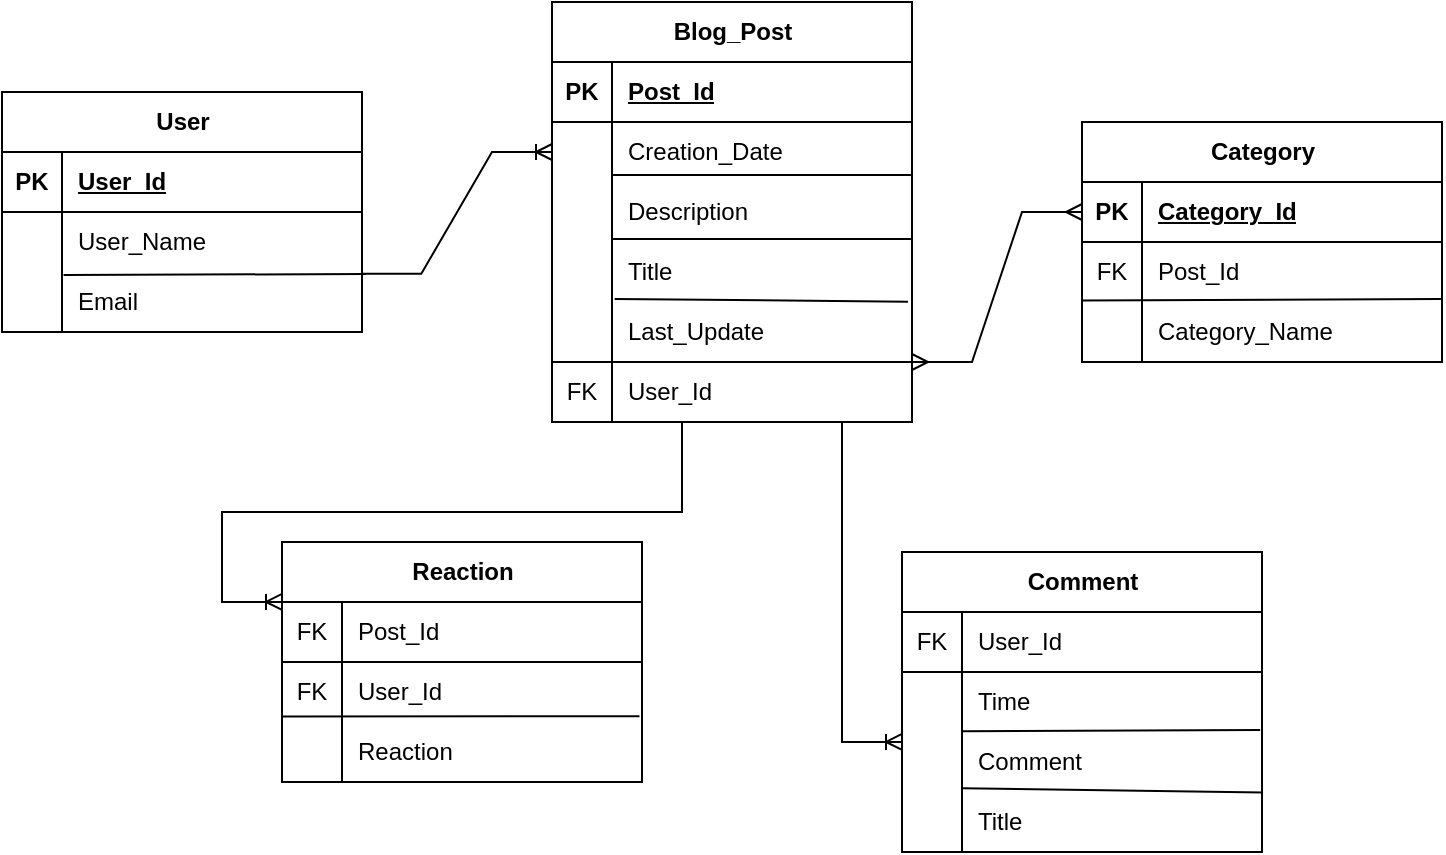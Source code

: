 <mxfile version="24.7.16">
  <diagram id="R2lEEEUBdFMjLlhIrx00" name="Page-1">
    <mxGraphModel dx="1105" dy="549" grid="1" gridSize="10" guides="1" tooltips="1" connect="1" arrows="1" fold="1" page="1" pageScale="1" pageWidth="850" pageHeight="1100" math="0" shadow="0" extFonts="Permanent Marker^https://fonts.googleapis.com/css?family=Permanent+Marker">
      <root>
        <mxCell id="0" />
        <mxCell id="1" parent="0" />
        <mxCell id="jAJZ3brL6uB7h9Tk6gSf-1" value="User" style="shape=table;startSize=30;container=1;collapsible=1;childLayout=tableLayout;fixedRows=1;rowLines=0;fontStyle=1;align=center;resizeLast=1;html=1;" vertex="1" parent="1">
          <mxGeometry x="60" y="125" width="180" height="120" as="geometry" />
        </mxCell>
        <mxCell id="jAJZ3brL6uB7h9Tk6gSf-2" value="" style="shape=tableRow;horizontal=0;startSize=0;swimlaneHead=0;swimlaneBody=0;fillColor=none;collapsible=0;dropTarget=0;points=[[0,0.5],[1,0.5]];portConstraint=eastwest;top=0;left=0;right=0;bottom=1;" vertex="1" parent="jAJZ3brL6uB7h9Tk6gSf-1">
          <mxGeometry y="30" width="180" height="30" as="geometry" />
        </mxCell>
        <mxCell id="jAJZ3brL6uB7h9Tk6gSf-3" value="PK" style="shape=partialRectangle;connectable=0;fillColor=none;top=0;left=0;bottom=0;right=0;fontStyle=1;overflow=hidden;whiteSpace=wrap;html=1;" vertex="1" parent="jAJZ3brL6uB7h9Tk6gSf-2">
          <mxGeometry width="30" height="30" as="geometry">
            <mxRectangle width="30" height="30" as="alternateBounds" />
          </mxGeometry>
        </mxCell>
        <mxCell id="jAJZ3brL6uB7h9Tk6gSf-4" value="User_Id" style="shape=partialRectangle;connectable=0;fillColor=none;top=0;left=0;bottom=0;right=0;align=left;spacingLeft=6;fontStyle=5;overflow=hidden;whiteSpace=wrap;html=1;" vertex="1" parent="jAJZ3brL6uB7h9Tk6gSf-2">
          <mxGeometry x="30" width="150" height="30" as="geometry">
            <mxRectangle width="150" height="30" as="alternateBounds" />
          </mxGeometry>
        </mxCell>
        <mxCell id="jAJZ3brL6uB7h9Tk6gSf-5" value="" style="shape=tableRow;horizontal=0;startSize=0;swimlaneHead=0;swimlaneBody=0;fillColor=none;collapsible=0;dropTarget=0;points=[[0,0.5],[1,0.5]];portConstraint=eastwest;top=0;left=0;right=0;bottom=0;" vertex="1" parent="jAJZ3brL6uB7h9Tk6gSf-1">
          <mxGeometry y="60" width="180" height="30" as="geometry" />
        </mxCell>
        <mxCell id="jAJZ3brL6uB7h9Tk6gSf-6" value="" style="shape=partialRectangle;connectable=0;fillColor=none;top=0;left=0;bottom=0;right=0;editable=1;overflow=hidden;whiteSpace=wrap;html=1;" vertex="1" parent="jAJZ3brL6uB7h9Tk6gSf-5">
          <mxGeometry width="30" height="30" as="geometry">
            <mxRectangle width="30" height="30" as="alternateBounds" />
          </mxGeometry>
        </mxCell>
        <mxCell id="jAJZ3brL6uB7h9Tk6gSf-7" value="User_Name" style="shape=partialRectangle;connectable=0;fillColor=none;top=0;left=0;bottom=0;right=0;align=left;spacingLeft=6;overflow=hidden;whiteSpace=wrap;html=1;" vertex="1" parent="jAJZ3brL6uB7h9Tk6gSf-5">
          <mxGeometry x="30" width="150" height="30" as="geometry">
            <mxRectangle width="150" height="30" as="alternateBounds" />
          </mxGeometry>
        </mxCell>
        <mxCell id="jAJZ3brL6uB7h9Tk6gSf-8" value="" style="shape=tableRow;horizontal=0;startSize=0;swimlaneHead=0;swimlaneBody=0;fillColor=none;collapsible=0;dropTarget=0;points=[[0,0.5],[1,0.5]];portConstraint=eastwest;top=0;left=0;right=0;bottom=0;" vertex="1" parent="jAJZ3brL6uB7h9Tk6gSf-1">
          <mxGeometry y="90" width="180" height="30" as="geometry" />
        </mxCell>
        <mxCell id="jAJZ3brL6uB7h9Tk6gSf-9" value="" style="shape=partialRectangle;connectable=0;fillColor=none;top=0;left=0;bottom=0;right=0;editable=1;overflow=hidden;whiteSpace=wrap;html=1;" vertex="1" parent="jAJZ3brL6uB7h9Tk6gSf-8">
          <mxGeometry width="30" height="30" as="geometry">
            <mxRectangle width="30" height="30" as="alternateBounds" />
          </mxGeometry>
        </mxCell>
        <mxCell id="jAJZ3brL6uB7h9Tk6gSf-10" value="Email" style="shape=partialRectangle;connectable=0;fillColor=none;top=0;left=0;bottom=0;right=0;align=left;spacingLeft=6;overflow=hidden;whiteSpace=wrap;html=1;" vertex="1" parent="jAJZ3brL6uB7h9Tk6gSf-8">
          <mxGeometry x="30" width="150" height="30" as="geometry">
            <mxRectangle width="150" height="30" as="alternateBounds" />
          </mxGeometry>
        </mxCell>
        <mxCell id="jAJZ3brL6uB7h9Tk6gSf-14" value="Blog_Post" style="shape=table;startSize=30;container=1;collapsible=1;childLayout=tableLayout;fixedRows=1;rowLines=0;fontStyle=1;align=center;resizeLast=1;html=1;" vertex="1" parent="1">
          <mxGeometry x="335" y="80" width="180" height="210" as="geometry" />
        </mxCell>
        <mxCell id="jAJZ3brL6uB7h9Tk6gSf-15" value="" style="shape=tableRow;horizontal=0;startSize=0;swimlaneHead=0;swimlaneBody=0;fillColor=none;collapsible=0;dropTarget=0;points=[[0,0.5],[1,0.5]];portConstraint=eastwest;top=0;left=0;right=0;bottom=1;" vertex="1" parent="jAJZ3brL6uB7h9Tk6gSf-14">
          <mxGeometry y="30" width="180" height="30" as="geometry" />
        </mxCell>
        <mxCell id="jAJZ3brL6uB7h9Tk6gSf-16" value="PK" style="shape=partialRectangle;connectable=0;fillColor=none;top=0;left=0;bottom=0;right=0;fontStyle=1;overflow=hidden;whiteSpace=wrap;html=1;" vertex="1" parent="jAJZ3brL6uB7h9Tk6gSf-15">
          <mxGeometry width="30" height="30" as="geometry">
            <mxRectangle width="30" height="30" as="alternateBounds" />
          </mxGeometry>
        </mxCell>
        <mxCell id="jAJZ3brL6uB7h9Tk6gSf-17" value="Post_Id" style="shape=partialRectangle;connectable=0;fillColor=none;top=0;left=0;bottom=0;right=0;align=left;spacingLeft=6;fontStyle=5;overflow=hidden;whiteSpace=wrap;html=1;" vertex="1" parent="jAJZ3brL6uB7h9Tk6gSf-15">
          <mxGeometry x="30" width="150" height="30" as="geometry">
            <mxRectangle width="150" height="30" as="alternateBounds" />
          </mxGeometry>
        </mxCell>
        <mxCell id="jAJZ3brL6uB7h9Tk6gSf-18" value="" style="shape=tableRow;horizontal=0;startSize=0;swimlaneHead=0;swimlaneBody=0;fillColor=none;collapsible=0;dropTarget=0;points=[[0,0.5],[1,0.5]];portConstraint=eastwest;top=0;left=0;right=0;bottom=0;" vertex="1" parent="jAJZ3brL6uB7h9Tk6gSf-14">
          <mxGeometry y="60" width="180" height="30" as="geometry" />
        </mxCell>
        <mxCell id="jAJZ3brL6uB7h9Tk6gSf-19" value="" style="shape=partialRectangle;connectable=0;fillColor=none;top=0;left=0;bottom=0;right=0;editable=1;overflow=hidden;whiteSpace=wrap;html=1;" vertex="1" parent="jAJZ3brL6uB7h9Tk6gSf-18">
          <mxGeometry width="30" height="30" as="geometry">
            <mxRectangle width="30" height="30" as="alternateBounds" />
          </mxGeometry>
        </mxCell>
        <mxCell id="jAJZ3brL6uB7h9Tk6gSf-20" value="Creation_Date" style="shape=partialRectangle;connectable=0;fillColor=none;top=0;left=0;bottom=0;right=0;align=left;spacingLeft=6;overflow=hidden;whiteSpace=wrap;html=1;" vertex="1" parent="jAJZ3brL6uB7h9Tk6gSf-18">
          <mxGeometry x="30" width="150" height="30" as="geometry">
            <mxRectangle width="150" height="30" as="alternateBounds" />
          </mxGeometry>
        </mxCell>
        <mxCell id="jAJZ3brL6uB7h9Tk6gSf-21" value="" style="shape=tableRow;horizontal=0;startSize=0;swimlaneHead=0;swimlaneBody=0;fillColor=none;collapsible=0;dropTarget=0;points=[[0,0.5],[1,0.5]];portConstraint=eastwest;top=0;left=0;right=0;bottom=0;" vertex="1" parent="jAJZ3brL6uB7h9Tk6gSf-14">
          <mxGeometry y="90" width="180" height="30" as="geometry" />
        </mxCell>
        <mxCell id="jAJZ3brL6uB7h9Tk6gSf-22" value="" style="shape=partialRectangle;connectable=0;fillColor=none;top=0;left=0;bottom=0;right=0;editable=1;overflow=hidden;whiteSpace=wrap;html=1;" vertex="1" parent="jAJZ3brL6uB7h9Tk6gSf-21">
          <mxGeometry width="30" height="30" as="geometry">
            <mxRectangle width="30" height="30" as="alternateBounds" />
          </mxGeometry>
        </mxCell>
        <mxCell id="jAJZ3brL6uB7h9Tk6gSf-23" value="Description" style="shape=partialRectangle;connectable=0;fillColor=none;top=0;left=0;bottom=0;right=0;align=left;spacingLeft=6;overflow=hidden;whiteSpace=wrap;html=1;" vertex="1" parent="jAJZ3brL6uB7h9Tk6gSf-21">
          <mxGeometry x="30" width="150" height="30" as="geometry">
            <mxRectangle width="150" height="30" as="alternateBounds" />
          </mxGeometry>
        </mxCell>
        <mxCell id="jAJZ3brL6uB7h9Tk6gSf-24" value="" style="shape=tableRow;horizontal=0;startSize=0;swimlaneHead=0;swimlaneBody=0;fillColor=none;collapsible=0;dropTarget=0;points=[[0,0.5],[1,0.5]];portConstraint=eastwest;top=0;left=0;right=0;bottom=0;" vertex="1" parent="jAJZ3brL6uB7h9Tk6gSf-14">
          <mxGeometry y="120" width="180" height="30" as="geometry" />
        </mxCell>
        <mxCell id="jAJZ3brL6uB7h9Tk6gSf-25" value="" style="shape=partialRectangle;connectable=0;fillColor=none;top=0;left=0;bottom=0;right=0;editable=1;overflow=hidden;whiteSpace=wrap;html=1;" vertex="1" parent="jAJZ3brL6uB7h9Tk6gSf-24">
          <mxGeometry width="30" height="30" as="geometry">
            <mxRectangle width="30" height="30" as="alternateBounds" />
          </mxGeometry>
        </mxCell>
        <mxCell id="jAJZ3brL6uB7h9Tk6gSf-26" value="Title" style="shape=partialRectangle;connectable=0;fillColor=none;top=0;left=0;bottom=0;right=0;align=left;spacingLeft=6;overflow=hidden;whiteSpace=wrap;html=1;" vertex="1" parent="jAJZ3brL6uB7h9Tk6gSf-24">
          <mxGeometry x="30" width="150" height="30" as="geometry">
            <mxRectangle width="150" height="30" as="alternateBounds" />
          </mxGeometry>
        </mxCell>
        <mxCell id="jAJZ3brL6uB7h9Tk6gSf-76" value="" style="endArrow=none;html=1;rounded=0;exitX=0.166;exitY=-0.116;exitDx=0;exitDy=0;exitPerimeter=0;entryX=0.997;entryY=0.884;entryDx=0;entryDy=0;entryPerimeter=0;" edge="1" parent="jAJZ3brL6uB7h9Tk6gSf-14" source="jAJZ3brL6uB7h9Tk6gSf-21" target="jAJZ3brL6uB7h9Tk6gSf-18">
          <mxGeometry width="50" height="50" relative="1" as="geometry">
            <mxPoint x="115" y="110" as="sourcePoint" />
            <mxPoint x="165" y="60" as="targetPoint" />
          </mxGeometry>
        </mxCell>
        <mxCell id="jAJZ3brL6uB7h9Tk6gSf-77" value="" style="endArrow=none;html=1;rounded=0;exitX=0.166;exitY=0.951;exitDx=0;exitDy=0;exitPerimeter=0;entryX=0.997;entryY=0.951;entryDx=0;entryDy=0;entryPerimeter=0;" edge="1" parent="jAJZ3brL6uB7h9Tk6gSf-14" source="jAJZ3brL6uB7h9Tk6gSf-21" target="jAJZ3brL6uB7h9Tk6gSf-21">
          <mxGeometry width="50" height="50" relative="1" as="geometry">
            <mxPoint x="115" y="110" as="sourcePoint" />
            <mxPoint x="165" y="60" as="targetPoint" />
          </mxGeometry>
        </mxCell>
        <mxCell id="jAJZ3brL6uB7h9Tk6gSf-78" value="" style="endArrow=none;html=1;rounded=0;exitX=0.174;exitY=0.948;exitDx=0;exitDy=0;exitPerimeter=0;entryX=0.989;entryY=0.994;entryDx=0;entryDy=0;entryPerimeter=0;" edge="1" parent="jAJZ3brL6uB7h9Tk6gSf-14" source="jAJZ3brL6uB7h9Tk6gSf-24" target="jAJZ3brL6uB7h9Tk6gSf-24">
          <mxGeometry width="50" height="50" relative="1" as="geometry">
            <mxPoint x="115" y="110" as="sourcePoint" />
            <mxPoint x="165" y="60" as="targetPoint" />
          </mxGeometry>
        </mxCell>
        <mxCell id="jAJZ3brL6uB7h9Tk6gSf-27" value="Comment" style="shape=table;startSize=30;container=1;collapsible=1;childLayout=tableLayout;fixedRows=1;rowLines=0;fontStyle=1;align=center;resizeLast=1;html=1;" vertex="1" parent="1">
          <mxGeometry x="510" y="355" width="180" height="150" as="geometry" />
        </mxCell>
        <mxCell id="jAJZ3brL6uB7h9Tk6gSf-28" value="" style="shape=tableRow;horizontal=0;startSize=0;swimlaneHead=0;swimlaneBody=0;fillColor=none;collapsible=0;dropTarget=0;points=[[0,0.5],[1,0.5]];portConstraint=eastwest;top=0;left=0;right=0;bottom=1;" vertex="1" parent="jAJZ3brL6uB7h9Tk6gSf-27">
          <mxGeometry y="30" width="180" height="30" as="geometry" />
        </mxCell>
        <mxCell id="jAJZ3brL6uB7h9Tk6gSf-29" value="FK" style="shape=partialRectangle;connectable=0;fillColor=none;top=0;left=0;bottom=0;right=0;fontStyle=0;overflow=hidden;whiteSpace=wrap;html=1;" vertex="1" parent="jAJZ3brL6uB7h9Tk6gSf-28">
          <mxGeometry width="30" height="30" as="geometry">
            <mxRectangle width="30" height="30" as="alternateBounds" />
          </mxGeometry>
        </mxCell>
        <mxCell id="jAJZ3brL6uB7h9Tk6gSf-30" value="User_Id" style="shape=partialRectangle;connectable=0;fillColor=none;top=0;left=0;bottom=0;right=0;align=left;spacingLeft=6;fontStyle=0;overflow=hidden;whiteSpace=wrap;html=1;" vertex="1" parent="jAJZ3brL6uB7h9Tk6gSf-28">
          <mxGeometry x="30" width="150" height="30" as="geometry">
            <mxRectangle width="150" height="30" as="alternateBounds" />
          </mxGeometry>
        </mxCell>
        <mxCell id="jAJZ3brL6uB7h9Tk6gSf-31" value="" style="shape=tableRow;horizontal=0;startSize=0;swimlaneHead=0;swimlaneBody=0;fillColor=none;collapsible=0;dropTarget=0;points=[[0,0.5],[1,0.5]];portConstraint=eastwest;top=0;left=0;right=0;bottom=0;" vertex="1" parent="jAJZ3brL6uB7h9Tk6gSf-27">
          <mxGeometry y="60" width="180" height="30" as="geometry" />
        </mxCell>
        <mxCell id="jAJZ3brL6uB7h9Tk6gSf-32" value="" style="shape=partialRectangle;connectable=0;fillColor=none;top=0;left=0;bottom=0;right=0;editable=1;overflow=hidden;whiteSpace=wrap;html=1;" vertex="1" parent="jAJZ3brL6uB7h9Tk6gSf-31">
          <mxGeometry width="30" height="30" as="geometry">
            <mxRectangle width="30" height="30" as="alternateBounds" />
          </mxGeometry>
        </mxCell>
        <mxCell id="jAJZ3brL6uB7h9Tk6gSf-33" value="Time" style="shape=partialRectangle;connectable=0;fillColor=none;top=0;left=0;bottom=0;right=0;align=left;spacingLeft=6;overflow=hidden;whiteSpace=wrap;html=1;" vertex="1" parent="jAJZ3brL6uB7h9Tk6gSf-31">
          <mxGeometry x="30" width="150" height="30" as="geometry">
            <mxRectangle width="150" height="30" as="alternateBounds" />
          </mxGeometry>
        </mxCell>
        <mxCell id="jAJZ3brL6uB7h9Tk6gSf-34" value="" style="shape=tableRow;horizontal=0;startSize=0;swimlaneHead=0;swimlaneBody=0;fillColor=none;collapsible=0;dropTarget=0;points=[[0,0.5],[1,0.5]];portConstraint=eastwest;top=0;left=0;right=0;bottom=0;" vertex="1" parent="jAJZ3brL6uB7h9Tk6gSf-27">
          <mxGeometry y="90" width="180" height="30" as="geometry" />
        </mxCell>
        <mxCell id="jAJZ3brL6uB7h9Tk6gSf-35" value="" style="shape=partialRectangle;connectable=0;fillColor=none;top=0;left=0;bottom=0;right=0;editable=1;overflow=hidden;whiteSpace=wrap;html=1;" vertex="1" parent="jAJZ3brL6uB7h9Tk6gSf-34">
          <mxGeometry width="30" height="30" as="geometry">
            <mxRectangle width="30" height="30" as="alternateBounds" />
          </mxGeometry>
        </mxCell>
        <mxCell id="jAJZ3brL6uB7h9Tk6gSf-36" value="Comment" style="shape=partialRectangle;connectable=0;fillColor=none;top=0;left=0;bottom=0;right=0;align=left;spacingLeft=6;overflow=hidden;whiteSpace=wrap;html=1;" vertex="1" parent="jAJZ3brL6uB7h9Tk6gSf-34">
          <mxGeometry x="30" width="150" height="30" as="geometry">
            <mxRectangle width="150" height="30" as="alternateBounds" />
          </mxGeometry>
        </mxCell>
        <mxCell id="jAJZ3brL6uB7h9Tk6gSf-37" value="" style="shape=tableRow;horizontal=0;startSize=0;swimlaneHead=0;swimlaneBody=0;fillColor=none;collapsible=0;dropTarget=0;points=[[0,0.5],[1,0.5]];portConstraint=eastwest;top=0;left=0;right=0;bottom=0;" vertex="1" parent="jAJZ3brL6uB7h9Tk6gSf-27">
          <mxGeometry y="120" width="180" height="30" as="geometry" />
        </mxCell>
        <mxCell id="jAJZ3brL6uB7h9Tk6gSf-38" value="" style="shape=partialRectangle;connectable=0;fillColor=none;top=0;left=0;bottom=0;right=0;editable=1;overflow=hidden;whiteSpace=wrap;html=1;" vertex="1" parent="jAJZ3brL6uB7h9Tk6gSf-37">
          <mxGeometry width="30" height="30" as="geometry">
            <mxRectangle width="30" height="30" as="alternateBounds" />
          </mxGeometry>
        </mxCell>
        <mxCell id="jAJZ3brL6uB7h9Tk6gSf-39" value="Title" style="shape=partialRectangle;connectable=0;fillColor=none;top=0;left=0;bottom=0;right=0;align=left;spacingLeft=6;overflow=hidden;whiteSpace=wrap;html=1;" vertex="1" parent="jAJZ3brL6uB7h9Tk6gSf-37">
          <mxGeometry x="30" width="150" height="30" as="geometry">
            <mxRectangle width="150" height="30" as="alternateBounds" />
          </mxGeometry>
        </mxCell>
        <mxCell id="jAJZ3brL6uB7h9Tk6gSf-80" value="" style="endArrow=none;html=1;rounded=0;exitX=0.168;exitY=-0.012;exitDx=0;exitDy=0;exitPerimeter=0;entryX=0.995;entryY=-0.035;entryDx=0;entryDy=0;entryPerimeter=0;" edge="1" parent="jAJZ3brL6uB7h9Tk6gSf-27" source="jAJZ3brL6uB7h9Tk6gSf-34" target="jAJZ3brL6uB7h9Tk6gSf-34">
          <mxGeometry width="50" height="50" relative="1" as="geometry">
            <mxPoint x="70" y="120" as="sourcePoint" />
            <mxPoint x="120" y="70" as="targetPoint" />
          </mxGeometry>
        </mxCell>
        <mxCell id="jAJZ3brL6uB7h9Tk6gSf-81" value="" style="endArrow=none;html=1;rounded=0;exitX=0.168;exitY=-0.061;exitDx=0;exitDy=0;exitPerimeter=0;entryX=1.003;entryY=1.009;entryDx=0;entryDy=0;entryPerimeter=0;" edge="1" parent="jAJZ3brL6uB7h9Tk6gSf-27" source="jAJZ3brL6uB7h9Tk6gSf-37" target="jAJZ3brL6uB7h9Tk6gSf-34">
          <mxGeometry width="50" height="50" relative="1" as="geometry">
            <mxPoint x="170" y="150" as="sourcePoint" />
            <mxPoint x="220" y="100" as="targetPoint" />
          </mxGeometry>
        </mxCell>
        <mxCell id="jAJZ3brL6uB7h9Tk6gSf-40" value="Reaction" style="shape=table;startSize=30;container=1;collapsible=1;childLayout=tableLayout;fixedRows=1;rowLines=0;fontStyle=1;align=center;resizeLast=1;html=1;" vertex="1" parent="1">
          <mxGeometry x="200" y="350" width="180" height="120" as="geometry" />
        </mxCell>
        <mxCell id="jAJZ3brL6uB7h9Tk6gSf-41" value="" style="shape=tableRow;horizontal=0;startSize=0;swimlaneHead=0;swimlaneBody=0;fillColor=none;collapsible=0;dropTarget=0;points=[[0,0.5],[1,0.5]];portConstraint=eastwest;top=0;left=0;right=0;bottom=1;" vertex="1" parent="jAJZ3brL6uB7h9Tk6gSf-40">
          <mxGeometry y="30" width="180" height="30" as="geometry" />
        </mxCell>
        <mxCell id="jAJZ3brL6uB7h9Tk6gSf-42" value="FK" style="shape=partialRectangle;connectable=0;fillColor=none;top=0;left=0;bottom=0;right=0;fontStyle=0;overflow=hidden;whiteSpace=wrap;html=1;" vertex="1" parent="jAJZ3brL6uB7h9Tk6gSf-41">
          <mxGeometry width="30" height="30" as="geometry">
            <mxRectangle width="30" height="30" as="alternateBounds" />
          </mxGeometry>
        </mxCell>
        <mxCell id="jAJZ3brL6uB7h9Tk6gSf-43" value="Post_Id" style="shape=partialRectangle;connectable=0;fillColor=none;top=0;left=0;bottom=0;right=0;align=left;spacingLeft=6;fontStyle=0;overflow=hidden;whiteSpace=wrap;html=1;" vertex="1" parent="jAJZ3brL6uB7h9Tk6gSf-41">
          <mxGeometry x="30" width="150" height="30" as="geometry">
            <mxRectangle width="150" height="30" as="alternateBounds" />
          </mxGeometry>
        </mxCell>
        <mxCell id="jAJZ3brL6uB7h9Tk6gSf-44" value="" style="shape=tableRow;horizontal=0;startSize=0;swimlaneHead=0;swimlaneBody=0;fillColor=none;collapsible=0;dropTarget=0;points=[[0,0.5],[1,0.5]];portConstraint=eastwest;top=0;left=0;right=0;bottom=0;" vertex="1" parent="jAJZ3brL6uB7h9Tk6gSf-40">
          <mxGeometry y="60" width="180" height="30" as="geometry" />
        </mxCell>
        <mxCell id="jAJZ3brL6uB7h9Tk6gSf-45" value="FK" style="shape=partialRectangle;connectable=0;fillColor=none;top=0;left=0;bottom=0;right=0;editable=1;overflow=hidden;whiteSpace=wrap;html=1;" vertex="1" parent="jAJZ3brL6uB7h9Tk6gSf-44">
          <mxGeometry width="30" height="30" as="geometry">
            <mxRectangle width="30" height="30" as="alternateBounds" />
          </mxGeometry>
        </mxCell>
        <mxCell id="jAJZ3brL6uB7h9Tk6gSf-46" value="User_Id" style="shape=partialRectangle;connectable=0;fillColor=none;top=0;left=0;bottom=0;right=0;align=left;spacingLeft=6;overflow=hidden;whiteSpace=wrap;html=1;" vertex="1" parent="jAJZ3brL6uB7h9Tk6gSf-44">
          <mxGeometry x="30" width="150" height="30" as="geometry">
            <mxRectangle width="150" height="30" as="alternateBounds" />
          </mxGeometry>
        </mxCell>
        <mxCell id="jAJZ3brL6uB7h9Tk6gSf-47" value="" style="shape=tableRow;horizontal=0;startSize=0;swimlaneHead=0;swimlaneBody=0;fillColor=none;collapsible=0;dropTarget=0;points=[[0,0.5],[1,0.5]];portConstraint=eastwest;top=0;left=0;right=0;bottom=0;" vertex="1" parent="jAJZ3brL6uB7h9Tk6gSf-40">
          <mxGeometry y="90" width="180" height="30" as="geometry" />
        </mxCell>
        <mxCell id="jAJZ3brL6uB7h9Tk6gSf-48" value="" style="shape=partialRectangle;connectable=0;fillColor=none;top=0;left=0;bottom=0;right=0;editable=1;overflow=hidden;whiteSpace=wrap;html=1;" vertex="1" parent="jAJZ3brL6uB7h9Tk6gSf-47">
          <mxGeometry width="30" height="30" as="geometry">
            <mxRectangle width="30" height="30" as="alternateBounds" />
          </mxGeometry>
        </mxCell>
        <mxCell id="jAJZ3brL6uB7h9Tk6gSf-49" value="Reaction" style="shape=partialRectangle;connectable=0;fillColor=none;top=0;left=0;bottom=0;right=0;align=left;spacingLeft=6;overflow=hidden;whiteSpace=wrap;html=1;" vertex="1" parent="jAJZ3brL6uB7h9Tk6gSf-47">
          <mxGeometry x="30" width="150" height="30" as="geometry">
            <mxRectangle width="150" height="30" as="alternateBounds" />
          </mxGeometry>
        </mxCell>
        <mxCell id="jAJZ3brL6uB7h9Tk6gSf-73" value="" style="endArrow=none;html=1;rounded=0;exitX=-0.001;exitY=-0.09;exitDx=0;exitDy=0;exitPerimeter=0;entryX=0.993;entryY=-0.096;entryDx=0;entryDy=0;entryPerimeter=0;" edge="1" parent="jAJZ3brL6uB7h9Tk6gSf-40" source="jAJZ3brL6uB7h9Tk6gSf-47" target="jAJZ3brL6uB7h9Tk6gSf-47">
          <mxGeometry width="50" height="50" relative="1" as="geometry">
            <mxPoint x="30" y="160" as="sourcePoint" />
            <mxPoint x="80" y="110" as="targetPoint" />
          </mxGeometry>
        </mxCell>
        <mxCell id="jAJZ3brL6uB7h9Tk6gSf-53" value="Category" style="shape=table;startSize=30;container=1;collapsible=1;childLayout=tableLayout;fixedRows=1;rowLines=0;fontStyle=1;align=center;resizeLast=1;html=1;" vertex="1" parent="1">
          <mxGeometry x="600" y="140" width="180" height="120" as="geometry" />
        </mxCell>
        <mxCell id="jAJZ3brL6uB7h9Tk6gSf-54" value="" style="shape=tableRow;horizontal=0;startSize=0;swimlaneHead=0;swimlaneBody=0;fillColor=none;collapsible=0;dropTarget=0;points=[[0,0.5],[1,0.5]];portConstraint=eastwest;top=0;left=0;right=0;bottom=1;" vertex="1" parent="jAJZ3brL6uB7h9Tk6gSf-53">
          <mxGeometry y="30" width="180" height="30" as="geometry" />
        </mxCell>
        <mxCell id="jAJZ3brL6uB7h9Tk6gSf-55" value="PK" style="shape=partialRectangle;connectable=0;fillColor=none;top=0;left=0;bottom=0;right=0;fontStyle=1;overflow=hidden;whiteSpace=wrap;html=1;" vertex="1" parent="jAJZ3brL6uB7h9Tk6gSf-54">
          <mxGeometry width="30" height="30" as="geometry">
            <mxRectangle width="30" height="30" as="alternateBounds" />
          </mxGeometry>
        </mxCell>
        <mxCell id="jAJZ3brL6uB7h9Tk6gSf-56" value="Category_Id" style="shape=partialRectangle;connectable=0;fillColor=none;top=0;left=0;bottom=0;right=0;align=left;spacingLeft=6;fontStyle=5;overflow=hidden;whiteSpace=wrap;html=1;" vertex="1" parent="jAJZ3brL6uB7h9Tk6gSf-54">
          <mxGeometry x="30" width="150" height="30" as="geometry">
            <mxRectangle width="150" height="30" as="alternateBounds" />
          </mxGeometry>
        </mxCell>
        <mxCell id="jAJZ3brL6uB7h9Tk6gSf-57" value="" style="shape=tableRow;horizontal=0;startSize=0;swimlaneHead=0;swimlaneBody=0;fillColor=none;collapsible=0;dropTarget=0;points=[[0,0.5],[1,0.5]];portConstraint=eastwest;top=0;left=0;right=0;bottom=0;" vertex="1" parent="jAJZ3brL6uB7h9Tk6gSf-53">
          <mxGeometry y="60" width="180" height="30" as="geometry" />
        </mxCell>
        <mxCell id="jAJZ3brL6uB7h9Tk6gSf-58" value="FK" style="shape=partialRectangle;connectable=0;fillColor=none;top=0;left=0;bottom=0;right=0;editable=1;overflow=hidden;whiteSpace=wrap;html=1;" vertex="1" parent="jAJZ3brL6uB7h9Tk6gSf-57">
          <mxGeometry width="30" height="30" as="geometry">
            <mxRectangle width="30" height="30" as="alternateBounds" />
          </mxGeometry>
        </mxCell>
        <mxCell id="jAJZ3brL6uB7h9Tk6gSf-59" value="Post_Id" style="shape=partialRectangle;connectable=0;fillColor=none;top=0;left=0;bottom=0;right=0;align=left;spacingLeft=6;overflow=hidden;whiteSpace=wrap;html=1;" vertex="1" parent="jAJZ3brL6uB7h9Tk6gSf-57">
          <mxGeometry x="30" width="150" height="30" as="geometry">
            <mxRectangle width="150" height="30" as="alternateBounds" />
          </mxGeometry>
        </mxCell>
        <mxCell id="jAJZ3brL6uB7h9Tk6gSf-60" value="" style="shape=tableRow;horizontal=0;startSize=0;swimlaneHead=0;swimlaneBody=0;fillColor=none;collapsible=0;dropTarget=0;points=[[0,0.5],[1,0.5]];portConstraint=eastwest;top=0;left=0;right=0;bottom=0;" vertex="1" parent="jAJZ3brL6uB7h9Tk6gSf-53">
          <mxGeometry y="90" width="180" height="30" as="geometry" />
        </mxCell>
        <mxCell id="jAJZ3brL6uB7h9Tk6gSf-61" value="" style="shape=partialRectangle;connectable=0;fillColor=none;top=0;left=0;bottom=0;right=0;editable=1;overflow=hidden;whiteSpace=wrap;html=1;" vertex="1" parent="jAJZ3brL6uB7h9Tk6gSf-60">
          <mxGeometry width="30" height="30" as="geometry">
            <mxRectangle width="30" height="30" as="alternateBounds" />
          </mxGeometry>
        </mxCell>
        <mxCell id="jAJZ3brL6uB7h9Tk6gSf-62" value="Category_Name" style="shape=partialRectangle;connectable=0;fillColor=none;top=0;left=0;bottom=0;right=0;align=left;spacingLeft=6;overflow=hidden;whiteSpace=wrap;html=1;" vertex="1" parent="jAJZ3brL6uB7h9Tk6gSf-60">
          <mxGeometry x="30" width="150" height="30" as="geometry">
            <mxRectangle width="150" height="30" as="alternateBounds" />
          </mxGeometry>
        </mxCell>
        <mxCell id="jAJZ3brL6uB7h9Tk6gSf-75" value="" style="endArrow=none;html=1;rounded=0;exitX=0;exitY=0.974;exitDx=0;exitDy=0;exitPerimeter=0;entryX=0.997;entryY=-0.049;entryDx=0;entryDy=0;entryPerimeter=0;" edge="1" parent="jAJZ3brL6uB7h9Tk6gSf-53" source="jAJZ3brL6uB7h9Tk6gSf-57" target="jAJZ3brL6uB7h9Tk6gSf-60">
          <mxGeometry width="50" height="50" relative="1" as="geometry">
            <mxPoint x="90" y="110" as="sourcePoint" />
            <mxPoint x="140" y="60" as="targetPoint" />
          </mxGeometry>
        </mxCell>
        <mxCell id="jAJZ3brL6uB7h9Tk6gSf-66" value="" style="shape=partialRectangle;connectable=0;fillColor=none;top=0;left=0;bottom=0;right=0;editable=1;overflow=hidden;whiteSpace=wrap;html=1;" vertex="1" parent="1">
          <mxGeometry x="335" y="230" width="35" height="30" as="geometry">
            <mxRectangle width="30" height="30" as="alternateBounds" />
          </mxGeometry>
        </mxCell>
        <mxCell id="jAJZ3brL6uB7h9Tk6gSf-67" value="Last_Update" style="shape=partialRectangle;connectable=0;fillColor=none;top=0;left=0;bottom=0;right=0;align=left;spacingLeft=6;overflow=hidden;whiteSpace=wrap;html=1;" vertex="1" parent="1">
          <mxGeometry x="365" y="230" width="150" height="30" as="geometry">
            <mxRectangle width="150" height="30" as="alternateBounds" />
          </mxGeometry>
        </mxCell>
        <mxCell id="jAJZ3brL6uB7h9Tk6gSf-68" value="" style="endArrow=none;html=1;rounded=0;" edge="1" parent="1">
          <mxGeometry width="50" height="50" relative="1" as="geometry">
            <mxPoint x="365" y="290" as="sourcePoint" />
            <mxPoint x="365" y="230" as="targetPoint" />
          </mxGeometry>
        </mxCell>
        <mxCell id="jAJZ3brL6uB7h9Tk6gSf-69" value="FK" style="shape=partialRectangle;connectable=0;fillColor=none;top=0;left=0;bottom=0;right=0;editable=1;overflow=hidden;whiteSpace=wrap;html=1;" vertex="1" parent="1">
          <mxGeometry x="335" y="260" width="30" height="30" as="geometry">
            <mxRectangle width="30" height="30" as="alternateBounds" />
          </mxGeometry>
        </mxCell>
        <mxCell id="jAJZ3brL6uB7h9Tk6gSf-70" value="User_Id" style="shape=partialRectangle;connectable=0;fillColor=none;top=0;left=0;bottom=0;right=0;align=left;spacingLeft=6;overflow=hidden;whiteSpace=wrap;html=1;" vertex="1" parent="1">
          <mxGeometry x="365" y="260" width="145" height="30" as="geometry">
            <mxRectangle width="150" height="30" as="alternateBounds" />
          </mxGeometry>
        </mxCell>
        <mxCell id="jAJZ3brL6uB7h9Tk6gSf-72" value="" style="endArrow=none;html=1;rounded=0;" edge="1" parent="1">
          <mxGeometry width="50" height="50" relative="1" as="geometry">
            <mxPoint x="335" y="260" as="sourcePoint" />
            <mxPoint x="515" y="260" as="targetPoint" />
          </mxGeometry>
        </mxCell>
        <mxCell id="jAJZ3brL6uB7h9Tk6gSf-79" value="" style="endArrow=none;html=1;rounded=0;exitX=0.171;exitY=0.017;exitDx=0;exitDy=0;exitPerimeter=0;" edge="1" parent="1">
          <mxGeometry width="50" height="50" relative="1" as="geometry">
            <mxPoint x="90.78" y="216.51" as="sourcePoint" />
            <mxPoint x="242" y="216" as="targetPoint" />
          </mxGeometry>
        </mxCell>
        <mxCell id="jAJZ3brL6uB7h9Tk6gSf-82" value="" style="edgeStyle=entityRelationEdgeStyle;fontSize=12;html=1;endArrow=ERoneToMany;rounded=0;exitX=0.998;exitY=0.03;exitDx=0;exitDy=0;exitPerimeter=0;entryX=0;entryY=0.5;entryDx=0;entryDy=0;" edge="1" parent="1" source="jAJZ3brL6uB7h9Tk6gSf-8" target="jAJZ3brL6uB7h9Tk6gSf-18">
          <mxGeometry width="100" height="100" relative="1" as="geometry">
            <mxPoint x="240" y="235" as="sourcePoint" />
            <mxPoint x="340" y="140" as="targetPoint" />
          </mxGeometry>
        </mxCell>
        <mxCell id="jAJZ3brL6uB7h9Tk6gSf-83" value="" style="edgeStyle=entityRelationEdgeStyle;fontSize=12;html=1;endArrow=ERoneToMany;rounded=0;entryX=0;entryY=0.083;entryDx=0;entryDy=0;entryPerimeter=0;" edge="1" parent="1">
          <mxGeometry width="100" height="100" relative="1" as="geometry">
            <mxPoint x="370" y="290" as="sourcePoint" />
            <mxPoint x="200" y="379.96" as="targetPoint" />
          </mxGeometry>
        </mxCell>
        <mxCell id="jAJZ3brL6uB7h9Tk6gSf-84" value="" style="edgeStyle=entityRelationEdgeStyle;fontSize=12;html=1;endArrow=ERoneToMany;rounded=0;entryX=0;entryY=0.833;entryDx=0;entryDy=0;entryPerimeter=0;" edge="1" parent="1">
          <mxGeometry width="100" height="100" relative="1" as="geometry">
            <mxPoint x="450" y="290" as="sourcePoint" />
            <mxPoint x="510" y="449.99" as="targetPoint" />
          </mxGeometry>
        </mxCell>
        <mxCell id="jAJZ3brL6uB7h9Tk6gSf-85" value="" style="edgeStyle=entityRelationEdgeStyle;fontSize=12;html=1;endArrow=ERmany;startArrow=ERmany;rounded=0;entryX=0;entryY=0.5;entryDx=0;entryDy=0;" edge="1" parent="1" target="jAJZ3brL6uB7h9Tk6gSf-54">
          <mxGeometry width="100" height="100" relative="1" as="geometry">
            <mxPoint x="515" y="260" as="sourcePoint" />
            <mxPoint x="615" y="160" as="targetPoint" />
          </mxGeometry>
        </mxCell>
      </root>
    </mxGraphModel>
  </diagram>
</mxfile>
